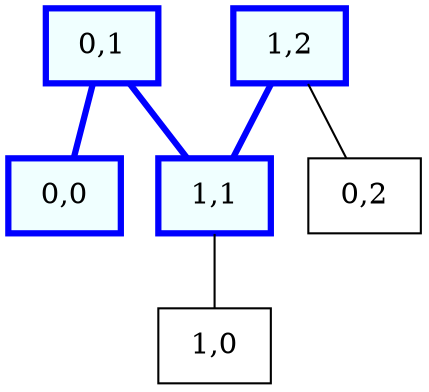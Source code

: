strict graph {
  node [shape=box];
  "(0,0)" [label="0,0", pos="0,0!"];
  "(0,1)" [label="0,1", pos="1,0!"];
  "(0,2)" [label="0,2", pos="2,0!"];
  "(1,0)" [label="1,0", pos="0,-1!"];
  "(1,1)" [label="1,1", pos="1,-1!"];
  "(1,2)" [label="1,2", pos="2,-1!"];
  "(0,1)" -- "(0,0)";
  "(0,1)" -- "(1,1)";
  "(1,1)" -- "(0,1)";
  "(1,1)" -- "(1,0)";
  "(1,2)" -- "(0,2)";
  "(1,2)" -- "(1,1)";
  "(0,0)" [style=filled, fillcolor=azure, color=blue, penwidth=3];
  "(0,1)" [style=filled, fillcolor=azure, color=blue, penwidth=3];
  "(0,0)" -- "(0,1)" [penwidth=3, color=blue];
  "(1,1)" [style=filled, fillcolor=azure, color=blue, penwidth=3];
  "(0,1)" -- "(1,1)" [penwidth=3, color=blue];
  "(1,2)" [style=filled, fillcolor=azure, color=blue, penwidth=3];
  "(1,1)" -- "(1,2)" [penwidth=3, color=blue];
}
